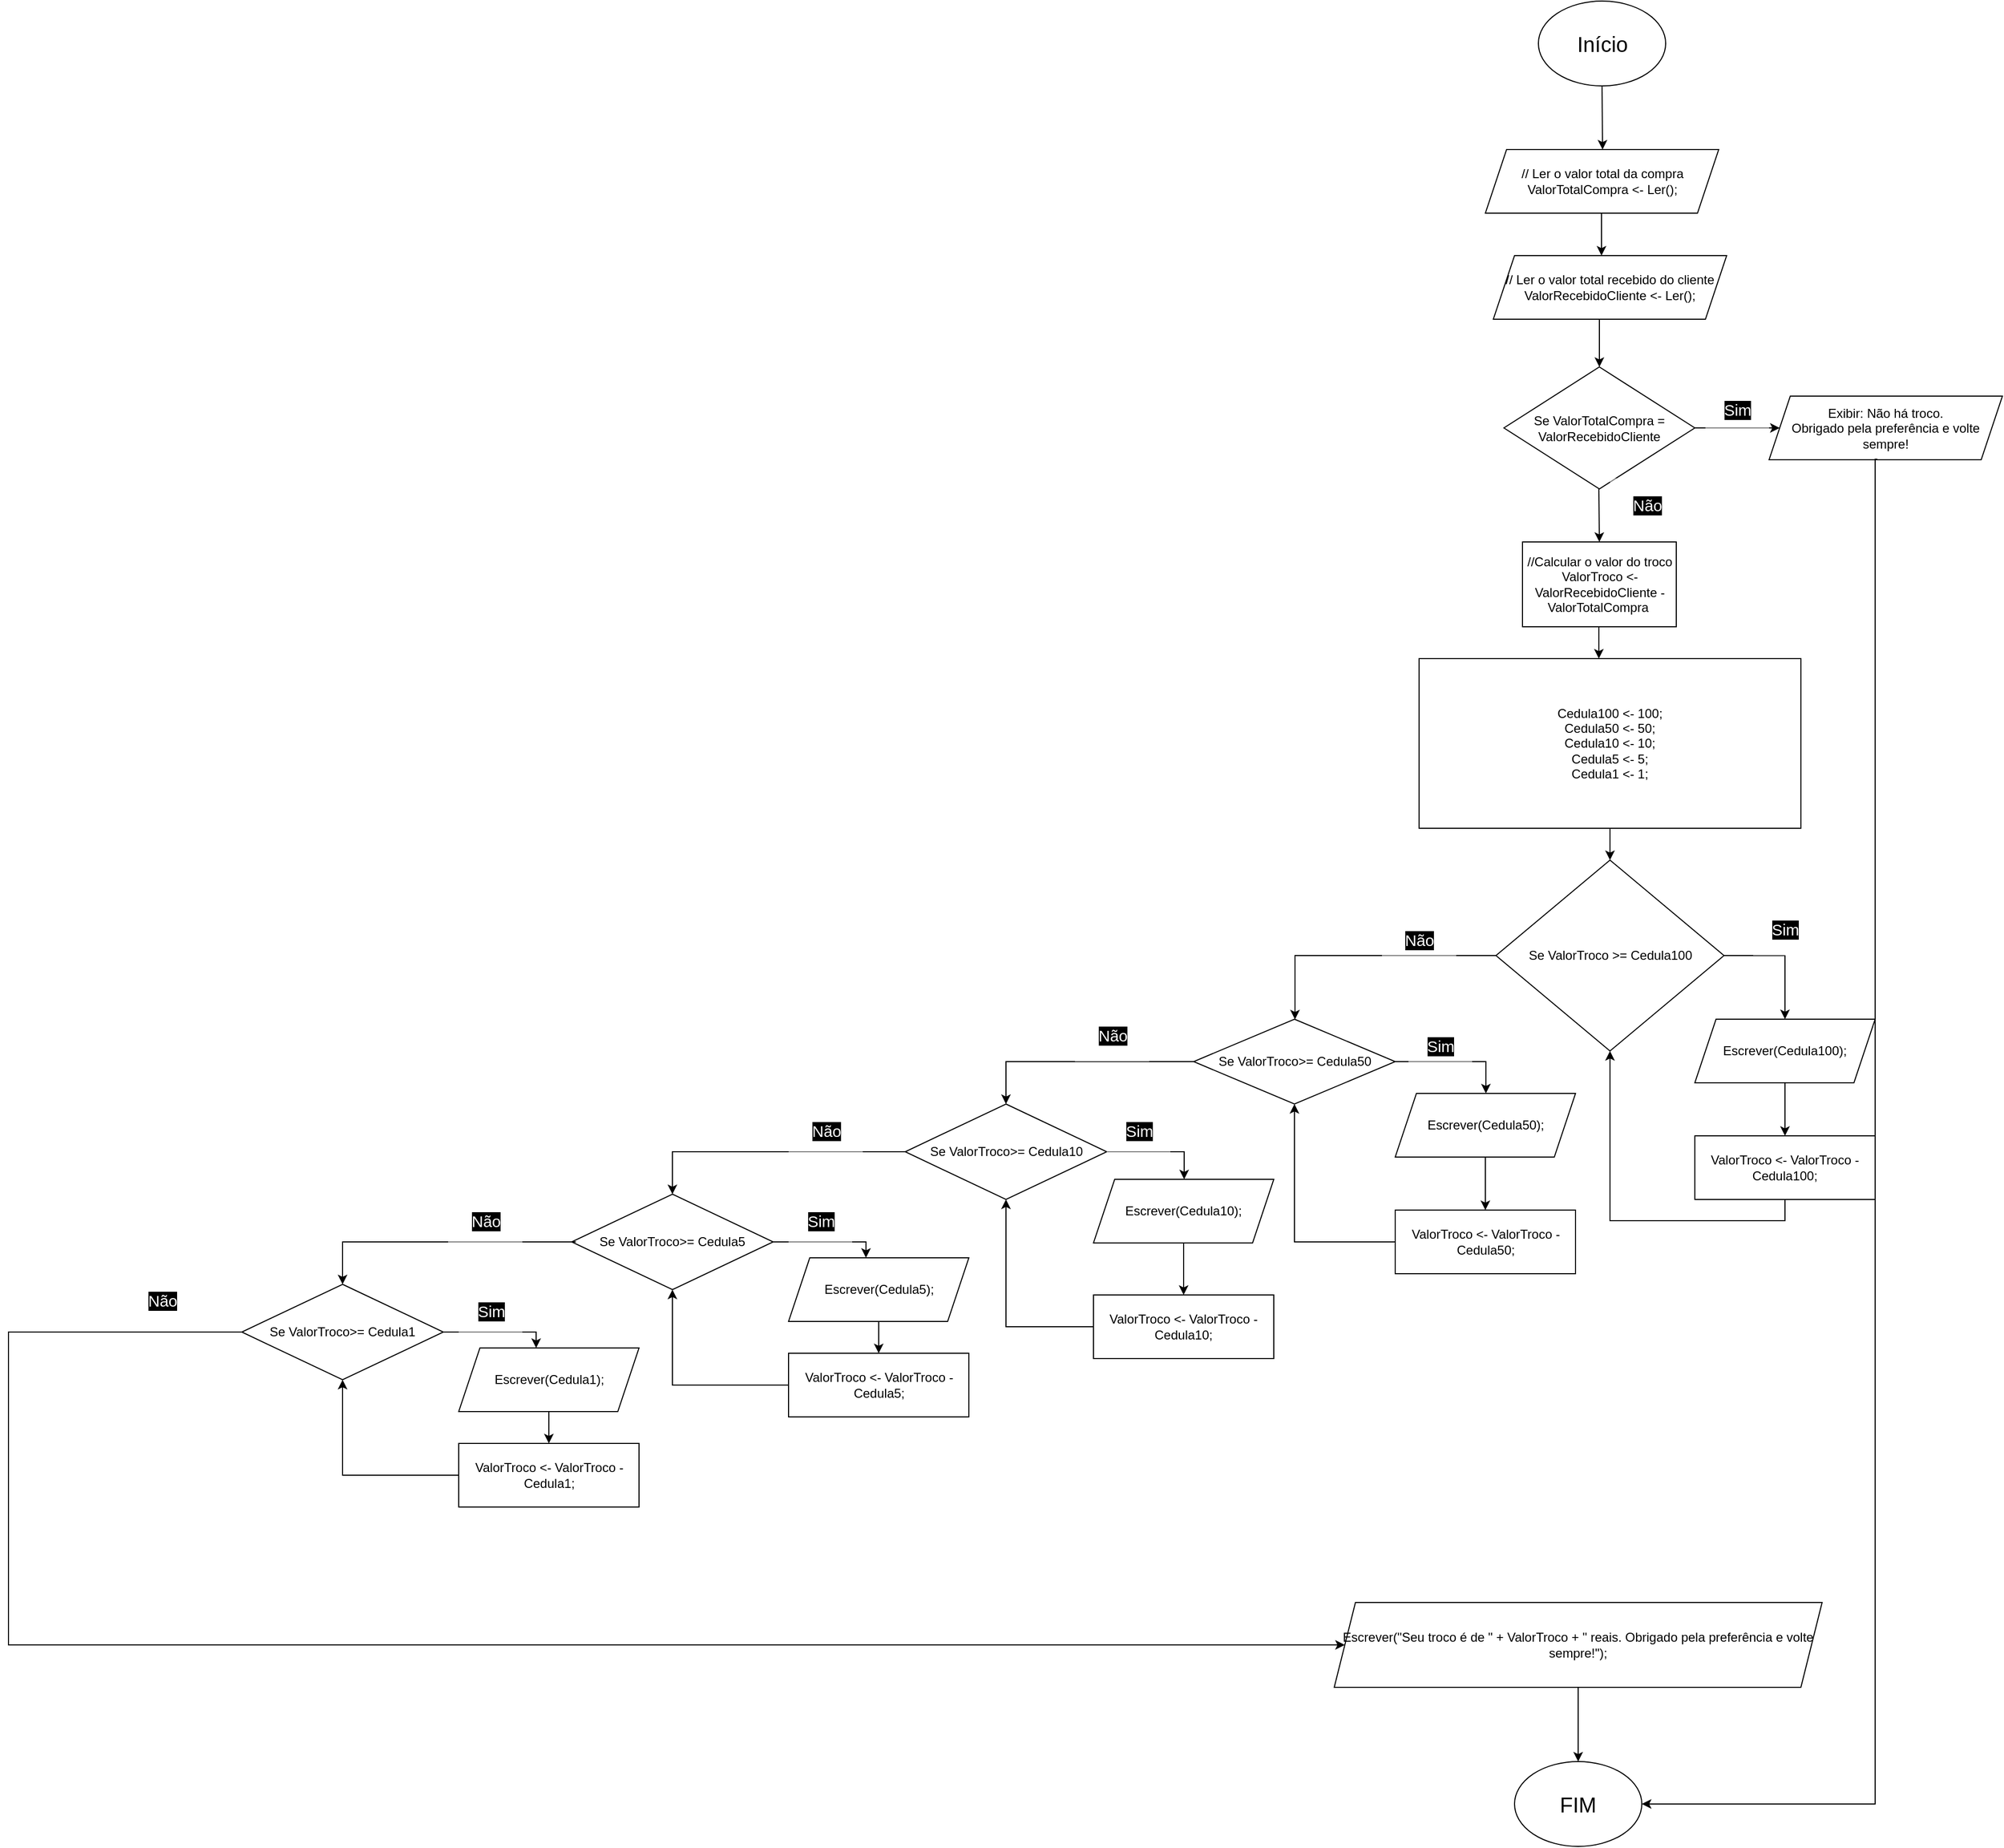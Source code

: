 <mxfile version="21.3.7" type="github">
  <diagram name="Página-1" id="r2xQb5WZQAOj9Y9dfqR0">
    <mxGraphModel dx="2374" dy="944" grid="1" gridSize="10" guides="1" tooltips="1" connect="1" arrows="1" fold="1" page="0" pageScale="1" pageWidth="827" pageHeight="1169" math="0" shadow="0">
      <root>
        <mxCell id="0" />
        <mxCell id="1" parent="0" />
        <mxCell id="rkdmeyJ-gslSqDaO4jJ8-1" value="&lt;font style=&quot;font-size: 20px;&quot;&gt;Início&lt;/font&gt;" style="ellipse;whiteSpace=wrap;html=1;" parent="1" vertex="1">
          <mxGeometry x="342.5" y="-120" width="120" height="80" as="geometry" />
        </mxCell>
        <mxCell id="rkdmeyJ-gslSqDaO4jJ8-3" value="// Ler o valor total da compra&lt;br&gt;ValorTotalCompra &amp;lt;- Ler();" style="shape=parallelogram;perimeter=parallelogramPerimeter;whiteSpace=wrap;html=1;fixedSize=1;" parent="1" vertex="1">
          <mxGeometry x="292.5" y="20" width="220" height="60" as="geometry" />
        </mxCell>
        <mxCell id="rkdmeyJ-gslSqDaO4jJ8-4" value="Se&amp;nbsp;ValorTotalCompra = ValorRecebidoCliente" style="rhombus;whiteSpace=wrap;html=1;" parent="1" vertex="1">
          <mxGeometry x="310" y="225" width="180" height="115" as="geometry" />
        </mxCell>
        <mxCell id="rkdmeyJ-gslSqDaO4jJ8-10" value="" style="endArrow=classic;html=1;rounded=0;exitX=0.5;exitY=1;exitDx=0;exitDy=0;" parent="1" edge="1">
          <mxGeometry width="50" height="50" relative="1" as="geometry">
            <mxPoint x="402" y="80" as="sourcePoint" />
            <mxPoint x="402" y="120" as="targetPoint" />
            <Array as="points" />
          </mxGeometry>
        </mxCell>
        <mxCell id="rkdmeyJ-gslSqDaO4jJ8-15" value="" style="endArrow=classic;html=1;rounded=0;exitX=0.5;exitY=1;exitDx=0;exitDy=0;" parent="1" source="rkdmeyJ-gslSqDaO4jJ8-1" edge="1">
          <mxGeometry width="50" height="50" relative="1" as="geometry">
            <mxPoint x="399" y="80" as="sourcePoint" />
            <mxPoint x="403" y="20" as="targetPoint" />
            <Array as="points" />
          </mxGeometry>
        </mxCell>
        <mxCell id="rkdmeyJ-gslSqDaO4jJ8-17" value="" style="endArrow=classic;html=1;rounded=0;exitX=1;exitY=0.5;exitDx=0;exitDy=0;entryX=0;entryY=0.5;entryDx=0;entryDy=0;" parent="1" source="rkdmeyJ-gslSqDaO4jJ8-4" target="rkdmeyJ-gslSqDaO4jJ8-28" edge="1">
          <mxGeometry width="50" height="50" relative="1" as="geometry">
            <mxPoint x="520" y="240" as="sourcePoint" />
            <mxPoint x="540" y="283" as="targetPoint" />
            <Array as="points" />
          </mxGeometry>
        </mxCell>
        <mxCell id="rkdmeyJ-gslSqDaO4jJ8-19" value="Sim" style="rounded=0;html=1;strokeWidth=1;opacity=50;strokeColor=none;fillColor=#FFFFFF;fontColor=#ffffff;labelBackgroundColor=#000000;fontSize=15;" parent="1" vertex="1">
          <mxGeometry x="500" y="240" width="60" height="50" as="geometry" />
        </mxCell>
        <mxCell id="rkdmeyJ-gslSqDaO4jJ8-21" value="" style="endArrow=classic;html=1;rounded=0;exitX=0.5;exitY=1;exitDx=0;exitDy=0;entryX=0.5;entryY=0;entryDx=0;entryDy=0;" parent="1" target="rkdmeyJ-gslSqDaO4jJ8-25" edge="1">
          <mxGeometry width="50" height="50" relative="1" as="geometry">
            <mxPoint x="399.5" y="340" as="sourcePoint" />
            <mxPoint x="399.5" y="380" as="targetPoint" />
            <Array as="points" />
          </mxGeometry>
        </mxCell>
        <mxCell id="rkdmeyJ-gslSqDaO4jJ8-22" value="Não" style="rounded=0;html=1;strokeWidth=1;opacity=50;strokeColor=none;fillColor=#FFFFFF;fontColor=#ffffff;labelBackgroundColor=#000000;fontSize=15;" parent="1" vertex="1">
          <mxGeometry x="410" y="330" width="70" height="50" as="geometry" />
        </mxCell>
        <mxCell id="rkdmeyJ-gslSqDaO4jJ8-23" style="edgeStyle=orthogonalEdgeStyle;rounded=0;orthogonalLoop=1;jettySize=auto;html=1;exitX=0.5;exitY=1;exitDx=0;exitDy=0;" parent="1" source="rkdmeyJ-gslSqDaO4jJ8-4" target="rkdmeyJ-gslSqDaO4jJ8-4" edge="1">
          <mxGeometry relative="1" as="geometry" />
        </mxCell>
        <mxCell id="rkdmeyJ-gslSqDaO4jJ8-24" value="" style="endArrow=classic;html=1;rounded=0;exitX=0.5;exitY=1;exitDx=0;exitDy=0;" parent="1" edge="1">
          <mxGeometry width="50" height="50" relative="1" as="geometry">
            <mxPoint x="399.5" y="460" as="sourcePoint" />
            <mxPoint x="399.5" y="500" as="targetPoint" />
            <Array as="points" />
          </mxGeometry>
        </mxCell>
        <mxCell id="rkdmeyJ-gslSqDaO4jJ8-25" value="//Calcular o valor do troco&lt;br&gt;ValorTroco &amp;lt;- &lt;br&gt;ValorRecebidoCliente - ValorTotalCompra&amp;nbsp;" style="rounded=0;whiteSpace=wrap;html=1;" parent="1" vertex="1">
          <mxGeometry x="327.5" y="390" width="145" height="80" as="geometry" />
        </mxCell>
        <mxCell id="rkdmeyJ-gslSqDaO4jJ8-28" value="Exibir: Não há troco.&lt;br style=&quot;border-color: var(--border-color);&quot;&gt;Obrigado pela preferência e volte sempre!" style="shape=parallelogram;perimeter=parallelogramPerimeter;whiteSpace=wrap;html=1;fixedSize=1;" parent="1" vertex="1">
          <mxGeometry x="560" y="252.5" width="220" height="60" as="geometry" />
        </mxCell>
        <mxCell id="rkdmeyJ-gslSqDaO4jJ8-35" value="" style="edgeStyle=orthogonalEdgeStyle;rounded=0;orthogonalLoop=1;jettySize=auto;html=1;" parent="1" source="rkdmeyJ-gslSqDaO4jJ8-29" target="rkdmeyJ-gslSqDaO4jJ8-33" edge="1">
          <mxGeometry relative="1" as="geometry" />
        </mxCell>
        <mxCell id="rkdmeyJ-gslSqDaO4jJ8-29" value="Escrever(&quot;Seu troco é de &quot; + ValorTroco + &quot; reais. Obrigado pela preferência e volte sempre!&quot;);" style="shape=parallelogram;perimeter=parallelogramPerimeter;whiteSpace=wrap;html=1;fixedSize=1;" parent="1" vertex="1">
          <mxGeometry x="150" y="1390" width="460" height="80" as="geometry" />
        </mxCell>
        <mxCell id="rkdmeyJ-gslSqDaO4jJ8-33" value="&lt;span style=&quot;font-size: 20px;&quot;&gt;FIM&lt;br&gt;&lt;/span&gt;" style="ellipse;whiteSpace=wrap;html=1;" parent="1" vertex="1">
          <mxGeometry x="320" y="1540" width="120" height="80" as="geometry" />
        </mxCell>
        <mxCell id="rkdmeyJ-gslSqDaO4jJ8-36" value="" style="edgeStyle=orthogonalEdgeStyle;rounded=0;orthogonalLoop=1;jettySize=auto;html=1;entryX=1;entryY=0.5;entryDx=0;entryDy=0;exitX=0.464;exitY=0.992;exitDx=0;exitDy=0;exitPerimeter=0;" parent="1" source="rkdmeyJ-gslSqDaO4jJ8-28" target="rkdmeyJ-gslSqDaO4jJ8-33" edge="1">
          <mxGeometry relative="1" as="geometry">
            <mxPoint x="660" y="320" as="sourcePoint" />
            <mxPoint x="550" y="760" as="targetPoint" />
            <Array as="points">
              <mxPoint x="660" y="312" />
              <mxPoint x="660" y="1580" />
            </Array>
          </mxGeometry>
        </mxCell>
        <mxCell id="rkdmeyJ-gslSqDaO4jJ8-39" value="" style="edgeStyle=orthogonalEdgeStyle;rounded=0;orthogonalLoop=1;jettySize=auto;html=1;" parent="1" source="rkdmeyJ-gslSqDaO4jJ8-38" target="rkdmeyJ-gslSqDaO4jJ8-4" edge="1">
          <mxGeometry relative="1" as="geometry">
            <Array as="points">
              <mxPoint x="400" y="190" />
              <mxPoint x="400" y="190" />
            </Array>
          </mxGeometry>
        </mxCell>
        <mxCell id="rkdmeyJ-gslSqDaO4jJ8-38" value="// Ler o valor total recebido do cliente&lt;br&gt;ValorRecebidoCliente &amp;lt;- Ler();" style="shape=parallelogram;perimeter=parallelogramPerimeter;whiteSpace=wrap;html=1;fixedSize=1;" parent="1" vertex="1">
          <mxGeometry x="300" y="120" width="220" height="60" as="geometry" />
        </mxCell>
        <mxCell id="rkdmeyJ-gslSqDaO4jJ8-51" value="" style="edgeStyle=orthogonalEdgeStyle;rounded=0;orthogonalLoop=1;jettySize=auto;html=1;" parent="1" source="rkdmeyJ-gslSqDaO4jJ8-40" target="rkdmeyJ-gslSqDaO4jJ8-48" edge="1">
          <mxGeometry relative="1" as="geometry" />
        </mxCell>
        <mxCell id="rkdmeyJ-gslSqDaO4jJ8-40" value="Cedula100 &amp;lt;- 100;&lt;br&gt;Cedula50 &amp;lt;- 50;&lt;br&gt;Cedula10 &amp;lt;- 10;&lt;br&gt;Cedula5 &amp;lt;- 5;&lt;br&gt;Cedula1 &amp;lt;- 1;" style="rounded=0;whiteSpace=wrap;html=1;" parent="1" vertex="1">
          <mxGeometry x="230" y="500" width="360" height="160" as="geometry" />
        </mxCell>
        <mxCell id="rkdmeyJ-gslSqDaO4jJ8-57" value="" style="edgeStyle=orthogonalEdgeStyle;rounded=0;orthogonalLoop=1;jettySize=auto;html=1;exitX=1;exitY=0.5;exitDx=0;exitDy=0;entryX=0.5;entryY=0;entryDx=0;entryDy=0;labelBackgroundColor=#FFFFFF;" parent="1" source="rkdmeyJ-gslSqDaO4jJ8-48" target="rkdmeyJ-gslSqDaO4jJ8-54" edge="1">
          <mxGeometry relative="1" as="geometry" />
        </mxCell>
        <mxCell id="rkdmeyJ-gslSqDaO4jJ8-59" style="edgeStyle=orthogonalEdgeStyle;rounded=0;orthogonalLoop=1;jettySize=auto;html=1;exitX=0;exitY=0.5;exitDx=0;exitDy=0;" parent="1" source="rkdmeyJ-gslSqDaO4jJ8-48" target="rkdmeyJ-gslSqDaO4jJ8-60" edge="1">
          <mxGeometry relative="1" as="geometry">
            <mxPoint x="200" y="910" as="targetPoint" />
            <Array as="points">
              <mxPoint x="113" y="780" />
            </Array>
          </mxGeometry>
        </mxCell>
        <mxCell id="rkdmeyJ-gslSqDaO4jJ8-48" value="Se ValorTroco &amp;gt;= Cedula100" style="rhombus;whiteSpace=wrap;html=1;" parent="1" vertex="1">
          <mxGeometry x="302.5" y="690" width="215" height="180" as="geometry" />
        </mxCell>
        <mxCell id="rkdmeyJ-gslSqDaO4jJ8-58" style="edgeStyle=orthogonalEdgeStyle;rounded=0;orthogonalLoop=1;jettySize=auto;html=1;exitX=0.5;exitY=1;exitDx=0;exitDy=0;" parent="1" source="rkdmeyJ-gslSqDaO4jJ8-52" target="rkdmeyJ-gslSqDaO4jJ8-48" edge="1">
          <mxGeometry relative="1" as="geometry">
            <mxPoint x="710" y="720" as="targetPoint" />
          </mxGeometry>
        </mxCell>
        <mxCell id="rkdmeyJ-gslSqDaO4jJ8-52" value="&lt;font style=&quot;vertical-align: inherit;&quot;&gt;&lt;font style=&quot;vertical-align: inherit;&quot;&gt;ValorTroco &amp;lt;- ValorTroco - Cedula100;&lt;/font&gt;&lt;/font&gt;" style="whiteSpace=wrap;html=1;" parent="1" vertex="1">
          <mxGeometry x="490" y="950" width="170" height="60" as="geometry" />
        </mxCell>
        <mxCell id="rkdmeyJ-gslSqDaO4jJ8-56" style="edgeStyle=orthogonalEdgeStyle;rounded=0;orthogonalLoop=1;jettySize=auto;html=1;exitX=0.5;exitY=1;exitDx=0;exitDy=0;" parent="1" source="rkdmeyJ-gslSqDaO4jJ8-54" target="rkdmeyJ-gslSqDaO4jJ8-52" edge="1">
          <mxGeometry relative="1" as="geometry" />
        </mxCell>
        <mxCell id="rkdmeyJ-gslSqDaO4jJ8-54" value="Escrever(Cedula100);" style="shape=parallelogram;perimeter=parallelogramPerimeter;whiteSpace=wrap;html=1;fixedSize=1;" parent="1" vertex="1">
          <mxGeometry x="490" y="840" width="170" height="60" as="geometry" />
        </mxCell>
        <mxCell id="rkdmeyJ-gslSqDaO4jJ8-67" style="edgeStyle=orthogonalEdgeStyle;rounded=0;orthogonalLoop=1;jettySize=auto;html=1;" parent="1" source="rkdmeyJ-gslSqDaO4jJ8-60" target="rkdmeyJ-gslSqDaO4jJ8-66" edge="1">
          <mxGeometry relative="1" as="geometry">
            <Array as="points">
              <mxPoint x="293" y="880" />
            </Array>
          </mxGeometry>
        </mxCell>
        <mxCell id="rkdmeyJ-gslSqDaO4jJ8-60" value="Se ValorTroco&amp;gt;= Cedula50" style="rhombus;whiteSpace=wrap;html=1;" parent="1" vertex="1">
          <mxGeometry x="17.5" y="840" width="190" height="80" as="geometry" />
        </mxCell>
        <mxCell id="rkdmeyJ-gslSqDaO4jJ8-61" value="Sim" style="rounded=0;html=1;strokeWidth=1;opacity=50;strokeColor=none;fillColor=#FFFFFF;fontColor=#ffffff;labelBackgroundColor=#000000;fontSize=15;" parent="1" vertex="1">
          <mxGeometry x="545" y="730" width="60" height="50" as="geometry" />
        </mxCell>
        <mxCell id="rkdmeyJ-gslSqDaO4jJ8-62" value="Não" style="rounded=0;html=1;strokeWidth=1;opacity=50;strokeColor=none;fillColor=#FFFFFF;fontColor=#ffffff;labelBackgroundColor=#000000;fontSize=15;" parent="1" vertex="1">
          <mxGeometry x="195" y="740" width="70" height="50" as="geometry" />
        </mxCell>
        <mxCell id="rkdmeyJ-gslSqDaO4jJ8-88" value="" style="edgeStyle=orthogonalEdgeStyle;rounded=0;orthogonalLoop=1;jettySize=auto;html=1;entryX=0.5;entryY=1;entryDx=0;entryDy=0;exitX=0;exitY=0.5;exitDx=0;exitDy=0;" parent="1" source="rkdmeyJ-gslSqDaO4jJ8-64" target="rkdmeyJ-gslSqDaO4jJ8-60" edge="1">
          <mxGeometry relative="1" as="geometry">
            <mxPoint x="292" y="1090" as="sourcePoint" />
          </mxGeometry>
        </mxCell>
        <mxCell id="rkdmeyJ-gslSqDaO4jJ8-64" value="&lt;font style=&quot;vertical-align: inherit;&quot;&gt;&lt;font style=&quot;vertical-align: inherit;&quot;&gt;ValorTroco &amp;lt;- ValorTroco - Cedula50;&lt;/font&gt;&lt;/font&gt;" style="whiteSpace=wrap;html=1;" parent="1" vertex="1">
          <mxGeometry x="207.5" y="1020" width="170" height="60" as="geometry" />
        </mxCell>
        <mxCell id="rkdmeyJ-gslSqDaO4jJ8-65" style="edgeStyle=orthogonalEdgeStyle;rounded=0;orthogonalLoop=1;jettySize=auto;html=1;exitX=0.5;exitY=1;exitDx=0;exitDy=0;" parent="1" source="rkdmeyJ-gslSqDaO4jJ8-66" target="rkdmeyJ-gslSqDaO4jJ8-64" edge="1">
          <mxGeometry relative="1" as="geometry" />
        </mxCell>
        <mxCell id="rkdmeyJ-gslSqDaO4jJ8-66" value="Escrever(Cedula50);" style="shape=parallelogram;perimeter=parallelogramPerimeter;whiteSpace=wrap;html=1;fixedSize=1;" parent="1" vertex="1">
          <mxGeometry x="207.5" y="910" width="170" height="60" as="geometry" />
        </mxCell>
        <mxCell id="rkdmeyJ-gslSqDaO4jJ8-68" value="Sim" style="rounded=0;html=1;strokeWidth=1;opacity=50;strokeColor=none;fillColor=#FFFFFF;fontColor=#ffffff;labelBackgroundColor=#000000;fontSize=15;" parent="1" vertex="1">
          <mxGeometry x="220" y="840" width="60" height="50" as="geometry" />
        </mxCell>
        <mxCell id="rkdmeyJ-gslSqDaO4jJ8-69" style="edgeStyle=orthogonalEdgeStyle;rounded=0;orthogonalLoop=1;jettySize=auto;html=1;" parent="1" source="rkdmeyJ-gslSqDaO4jJ8-70" target="rkdmeyJ-gslSqDaO4jJ8-73" edge="1">
          <mxGeometry relative="1" as="geometry">
            <Array as="points">
              <mxPoint x="8.5" y="965" />
            </Array>
          </mxGeometry>
        </mxCell>
        <mxCell id="rkdmeyJ-gslSqDaO4jJ8-86" value="" style="edgeStyle=orthogonalEdgeStyle;rounded=0;orthogonalLoop=1;jettySize=auto;html=1;exitX=0;exitY=0.5;exitDx=0;exitDy=0;" parent="1" source="rkdmeyJ-gslSqDaO4jJ8-70" target="rkdmeyJ-gslSqDaO4jJ8-80" edge="1">
          <mxGeometry relative="1" as="geometry">
            <mxPoint x="-284.5" y="960" as="sourcePoint" />
            <Array as="points">
              <mxPoint x="-474" y="965" />
            </Array>
          </mxGeometry>
        </mxCell>
        <mxCell id="rkdmeyJ-gslSqDaO4jJ8-70" value="Se ValorTroco&amp;gt;= Cedula10" style="rhombus;whiteSpace=wrap;html=1;" parent="1" vertex="1">
          <mxGeometry x="-254.5" y="920" width="190" height="90" as="geometry" />
        </mxCell>
        <mxCell id="rkdmeyJ-gslSqDaO4jJ8-91" style="edgeStyle=orthogonalEdgeStyle;rounded=0;orthogonalLoop=1;jettySize=auto;html=1;entryX=0.5;entryY=1;entryDx=0;entryDy=0;" parent="1" source="rkdmeyJ-gslSqDaO4jJ8-71" target="rkdmeyJ-gslSqDaO4jJ8-70" edge="1">
          <mxGeometry relative="1" as="geometry">
            <mxPoint x="-150" y="1020" as="targetPoint" />
            <Array as="points">
              <mxPoint x="-160" y="1130" />
            </Array>
          </mxGeometry>
        </mxCell>
        <mxCell id="rkdmeyJ-gslSqDaO4jJ8-71" value="ValorTroco &amp;lt;- ValorTroco - Cedula10;" style="whiteSpace=wrap;html=1;" parent="1" vertex="1">
          <mxGeometry x="-77" y="1100" width="170" height="60" as="geometry" />
        </mxCell>
        <mxCell id="rkdmeyJ-gslSqDaO4jJ8-72" style="edgeStyle=orthogonalEdgeStyle;rounded=0;orthogonalLoop=1;jettySize=auto;html=1;exitX=0.5;exitY=1;exitDx=0;exitDy=0;" parent="1" source="rkdmeyJ-gslSqDaO4jJ8-73" target="rkdmeyJ-gslSqDaO4jJ8-71" edge="1">
          <mxGeometry relative="1" as="geometry" />
        </mxCell>
        <mxCell id="rkdmeyJ-gslSqDaO4jJ8-73" value="Escrever(Cedula10);" style="shape=parallelogram;perimeter=parallelogramPerimeter;whiteSpace=wrap;html=1;fixedSize=1;" parent="1" vertex="1">
          <mxGeometry x="-77" y="991" width="170" height="60" as="geometry" />
        </mxCell>
        <mxCell id="rkdmeyJ-gslSqDaO4jJ8-74" value="Sim" style="rounded=0;html=1;strokeWidth=1;opacity=50;strokeColor=none;fillColor=#FFFFFF;fontColor=#ffffff;labelBackgroundColor=#000000;fontSize=15;" parent="1" vertex="1">
          <mxGeometry x="-64.5" y="920" width="60" height="50" as="geometry" />
        </mxCell>
        <mxCell id="rkdmeyJ-gslSqDaO4jJ8-77" style="edgeStyle=orthogonalEdgeStyle;rounded=0;orthogonalLoop=1;jettySize=auto;html=1;exitX=0;exitY=0.5;exitDx=0;exitDy=0;entryX=0.5;entryY=0;entryDx=0;entryDy=0;" parent="1" source="rkdmeyJ-gslSqDaO4jJ8-60" target="rkdmeyJ-gslSqDaO4jJ8-70" edge="1">
          <mxGeometry relative="1" as="geometry">
            <mxPoint x="-194.5" y="910" as="targetPoint" />
            <mxPoint x="-7" y="880" as="sourcePoint" />
            <Array as="points">
              <mxPoint x="-159" y="880" />
            </Array>
          </mxGeometry>
        </mxCell>
        <mxCell id="rkdmeyJ-gslSqDaO4jJ8-78" value="Não" style="rounded=0;html=1;strokeWidth=1;opacity=50;strokeColor=none;fillColor=#FFFFFF;fontColor=#ffffff;labelBackgroundColor=#000000;fontSize=15;" parent="1" vertex="1">
          <mxGeometry x="-94.5" y="830" width="70" height="50" as="geometry" />
        </mxCell>
        <mxCell id="rkdmeyJ-gslSqDaO4jJ8-79" style="edgeStyle=orthogonalEdgeStyle;rounded=0;orthogonalLoop=1;jettySize=auto;html=1;" parent="1" source="rkdmeyJ-gslSqDaO4jJ8-80" target="rkdmeyJ-gslSqDaO4jJ8-83" edge="1">
          <mxGeometry relative="1" as="geometry">
            <Array as="points">
              <mxPoint x="-291.5" y="1050" />
            </Array>
          </mxGeometry>
        </mxCell>
        <mxCell id="rkdmeyJ-gslSqDaO4jJ8-80" value="Se ValorTroco&amp;gt;= Cedula5" style="rhombus;whiteSpace=wrap;html=1;" parent="1" vertex="1">
          <mxGeometry x="-569" y="1005" width="190" height="90" as="geometry" />
        </mxCell>
        <mxCell id="rkdmeyJ-gslSqDaO4jJ8-108" style="edgeStyle=orthogonalEdgeStyle;rounded=0;orthogonalLoop=1;jettySize=auto;html=1;entryX=0.5;entryY=1;entryDx=0;entryDy=0;" parent="1" source="rkdmeyJ-gslSqDaO4jJ8-81" target="rkdmeyJ-gslSqDaO4jJ8-80" edge="1">
          <mxGeometry relative="1" as="geometry" />
        </mxCell>
        <mxCell id="rkdmeyJ-gslSqDaO4jJ8-81" value="ValorTroco &amp;lt;- ValorTroco - Cedula5;" style="whiteSpace=wrap;html=1;" parent="1" vertex="1">
          <mxGeometry x="-364.5" y="1155" width="170" height="60" as="geometry" />
        </mxCell>
        <mxCell id="rkdmeyJ-gslSqDaO4jJ8-82" style="edgeStyle=orthogonalEdgeStyle;rounded=0;orthogonalLoop=1;jettySize=auto;html=1;exitX=0.5;exitY=1;exitDx=0;exitDy=0;" parent="1" source="rkdmeyJ-gslSqDaO4jJ8-83" target="rkdmeyJ-gslSqDaO4jJ8-81" edge="1">
          <mxGeometry relative="1" as="geometry" />
        </mxCell>
        <mxCell id="rkdmeyJ-gslSqDaO4jJ8-83" value="Escrever(Cedula5);" style="shape=parallelogram;perimeter=parallelogramPerimeter;whiteSpace=wrap;html=1;fixedSize=1;" parent="1" vertex="1">
          <mxGeometry x="-364.5" y="1065" width="170" height="60" as="geometry" />
        </mxCell>
        <mxCell id="rkdmeyJ-gslSqDaO4jJ8-84" value="Sim" style="rounded=0;html=1;strokeWidth=1;opacity=50;strokeColor=none;fillColor=#FFFFFF;fontColor=#ffffff;labelBackgroundColor=#000000;fontSize=15;" parent="1" vertex="1">
          <mxGeometry x="-364.5" y="1005" width="60" height="50" as="geometry" />
        </mxCell>
        <mxCell id="rkdmeyJ-gslSqDaO4jJ8-101" value="" style="edgeStyle=orthogonalEdgeStyle;rounded=0;orthogonalLoop=1;jettySize=auto;html=1;exitX=0;exitY=0.5;exitDx=0;exitDy=0;" parent="1" target="rkdmeyJ-gslSqDaO4jJ8-103" edge="1">
          <mxGeometry relative="1" as="geometry">
            <mxPoint x="-565" y="1050" as="sourcePoint" />
            <Array as="points">
              <mxPoint x="-785" y="1050" />
            </Array>
          </mxGeometry>
        </mxCell>
        <mxCell id="rkdmeyJ-gslSqDaO4jJ8-102" style="edgeStyle=orthogonalEdgeStyle;rounded=0;orthogonalLoop=1;jettySize=auto;html=1;" parent="1" source="rkdmeyJ-gslSqDaO4jJ8-103" target="rkdmeyJ-gslSqDaO4jJ8-106" edge="1">
          <mxGeometry relative="1" as="geometry">
            <Array as="points">
              <mxPoint x="-602.5" y="1135" />
            </Array>
          </mxGeometry>
        </mxCell>
        <mxCell id="rkdmeyJ-gslSqDaO4jJ8-103" value="Se ValorTroco&amp;gt;= Cedula1" style="rhombus;whiteSpace=wrap;html=1;" parent="1" vertex="1">
          <mxGeometry x="-880" y="1090" width="190" height="90" as="geometry" />
        </mxCell>
        <mxCell id="rkdmeyJ-gslSqDaO4jJ8-109" style="edgeStyle=orthogonalEdgeStyle;rounded=0;orthogonalLoop=1;jettySize=auto;html=1;entryX=0.5;entryY=1;entryDx=0;entryDy=0;" parent="1" source="rkdmeyJ-gslSqDaO4jJ8-104" target="rkdmeyJ-gslSqDaO4jJ8-103" edge="1">
          <mxGeometry relative="1" as="geometry" />
        </mxCell>
        <mxCell id="rkdmeyJ-gslSqDaO4jJ8-104" value="ValorTroco &amp;lt;- ValorTroco - Cedula1;" style="whiteSpace=wrap;html=1;" parent="1" vertex="1">
          <mxGeometry x="-675.5" y="1240" width="170" height="60" as="geometry" />
        </mxCell>
        <mxCell id="rkdmeyJ-gslSqDaO4jJ8-105" style="edgeStyle=orthogonalEdgeStyle;rounded=0;orthogonalLoop=1;jettySize=auto;html=1;exitX=0.5;exitY=1;exitDx=0;exitDy=0;" parent="1" source="rkdmeyJ-gslSqDaO4jJ8-106" target="rkdmeyJ-gslSqDaO4jJ8-104" edge="1">
          <mxGeometry relative="1" as="geometry" />
        </mxCell>
        <mxCell id="rkdmeyJ-gslSqDaO4jJ8-106" value="Escrever(Cedula1);" style="shape=parallelogram;perimeter=parallelogramPerimeter;whiteSpace=wrap;html=1;fixedSize=1;" parent="1" vertex="1">
          <mxGeometry x="-675.5" y="1150" width="170" height="60" as="geometry" />
        </mxCell>
        <mxCell id="rkdmeyJ-gslSqDaO4jJ8-107" value="Sim" style="rounded=0;html=1;strokeWidth=1;opacity=50;strokeColor=none;fillColor=#FFFFFF;fontColor=#ffffff;labelBackgroundColor=#000000;fontSize=15;" parent="1" vertex="1">
          <mxGeometry x="-675.5" y="1090" width="60" height="50" as="geometry" />
        </mxCell>
        <mxCell id="rkdmeyJ-gslSqDaO4jJ8-112" value="Não" style="rounded=0;html=1;strokeWidth=1;opacity=50;strokeColor=none;fillColor=#FFFFFF;fontColor=#ffffff;labelBackgroundColor=#000000;fontSize=15;" parent="1" vertex="1">
          <mxGeometry x="-364.5" y="920" width="70" height="50" as="geometry" />
        </mxCell>
        <mxCell id="rkdmeyJ-gslSqDaO4jJ8-113" value="Não" style="rounded=0;html=1;strokeWidth=1;opacity=50;strokeColor=none;fillColor=#FFFFFF;fontColor=#ffffff;labelBackgroundColor=#000000;fontSize=15;" parent="1" vertex="1">
          <mxGeometry x="-685.5" y="1005" width="70" height="50" as="geometry" />
        </mxCell>
        <mxCell id="U3ZBZgIVDwNOLRPqjOwI-1" value="" style="edgeStyle=orthogonalEdgeStyle;rounded=0;orthogonalLoop=1;jettySize=auto;html=1;exitX=0;exitY=0.5;exitDx=0;exitDy=0;" edge="1" parent="1" source="rkdmeyJ-gslSqDaO4jJ8-103" target="rkdmeyJ-gslSqDaO4jJ8-29">
          <mxGeometry relative="1" as="geometry">
            <mxPoint x="-880" y="1130" as="sourcePoint" />
            <Array as="points">
              <mxPoint x="-1100" y="1135" />
              <mxPoint x="-1100" y="1430" />
            </Array>
            <mxPoint x="-1100" y="1170" as="targetPoint" />
          </mxGeometry>
        </mxCell>
        <mxCell id="U3ZBZgIVDwNOLRPqjOwI-2" value="Não" style="rounded=0;html=1;strokeWidth=1;opacity=50;strokeColor=none;fillColor=#FFFFFF;fontColor=#ffffff;labelBackgroundColor=#000000;fontSize=15;" vertex="1" parent="1">
          <mxGeometry x="-990" y="1080" width="70" height="50" as="geometry" />
        </mxCell>
      </root>
    </mxGraphModel>
  </diagram>
</mxfile>
